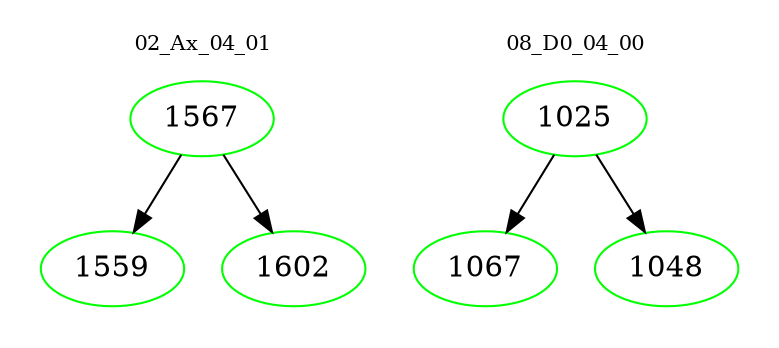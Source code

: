 digraph{
subgraph cluster_0 {
color = white
label = "02_Ax_04_01";
fontsize=10;
T0_1567 [label="1567", color="green"]
T0_1567 -> T0_1559 [color="black"]
T0_1559 [label="1559", color="green"]
T0_1567 -> T0_1602 [color="black"]
T0_1602 [label="1602", color="green"]
}
subgraph cluster_1 {
color = white
label = "08_D0_04_00";
fontsize=10;
T1_1025 [label="1025", color="green"]
T1_1025 -> T1_1067 [color="black"]
T1_1067 [label="1067", color="green"]
T1_1025 -> T1_1048 [color="black"]
T1_1048 [label="1048", color="green"]
}
}
